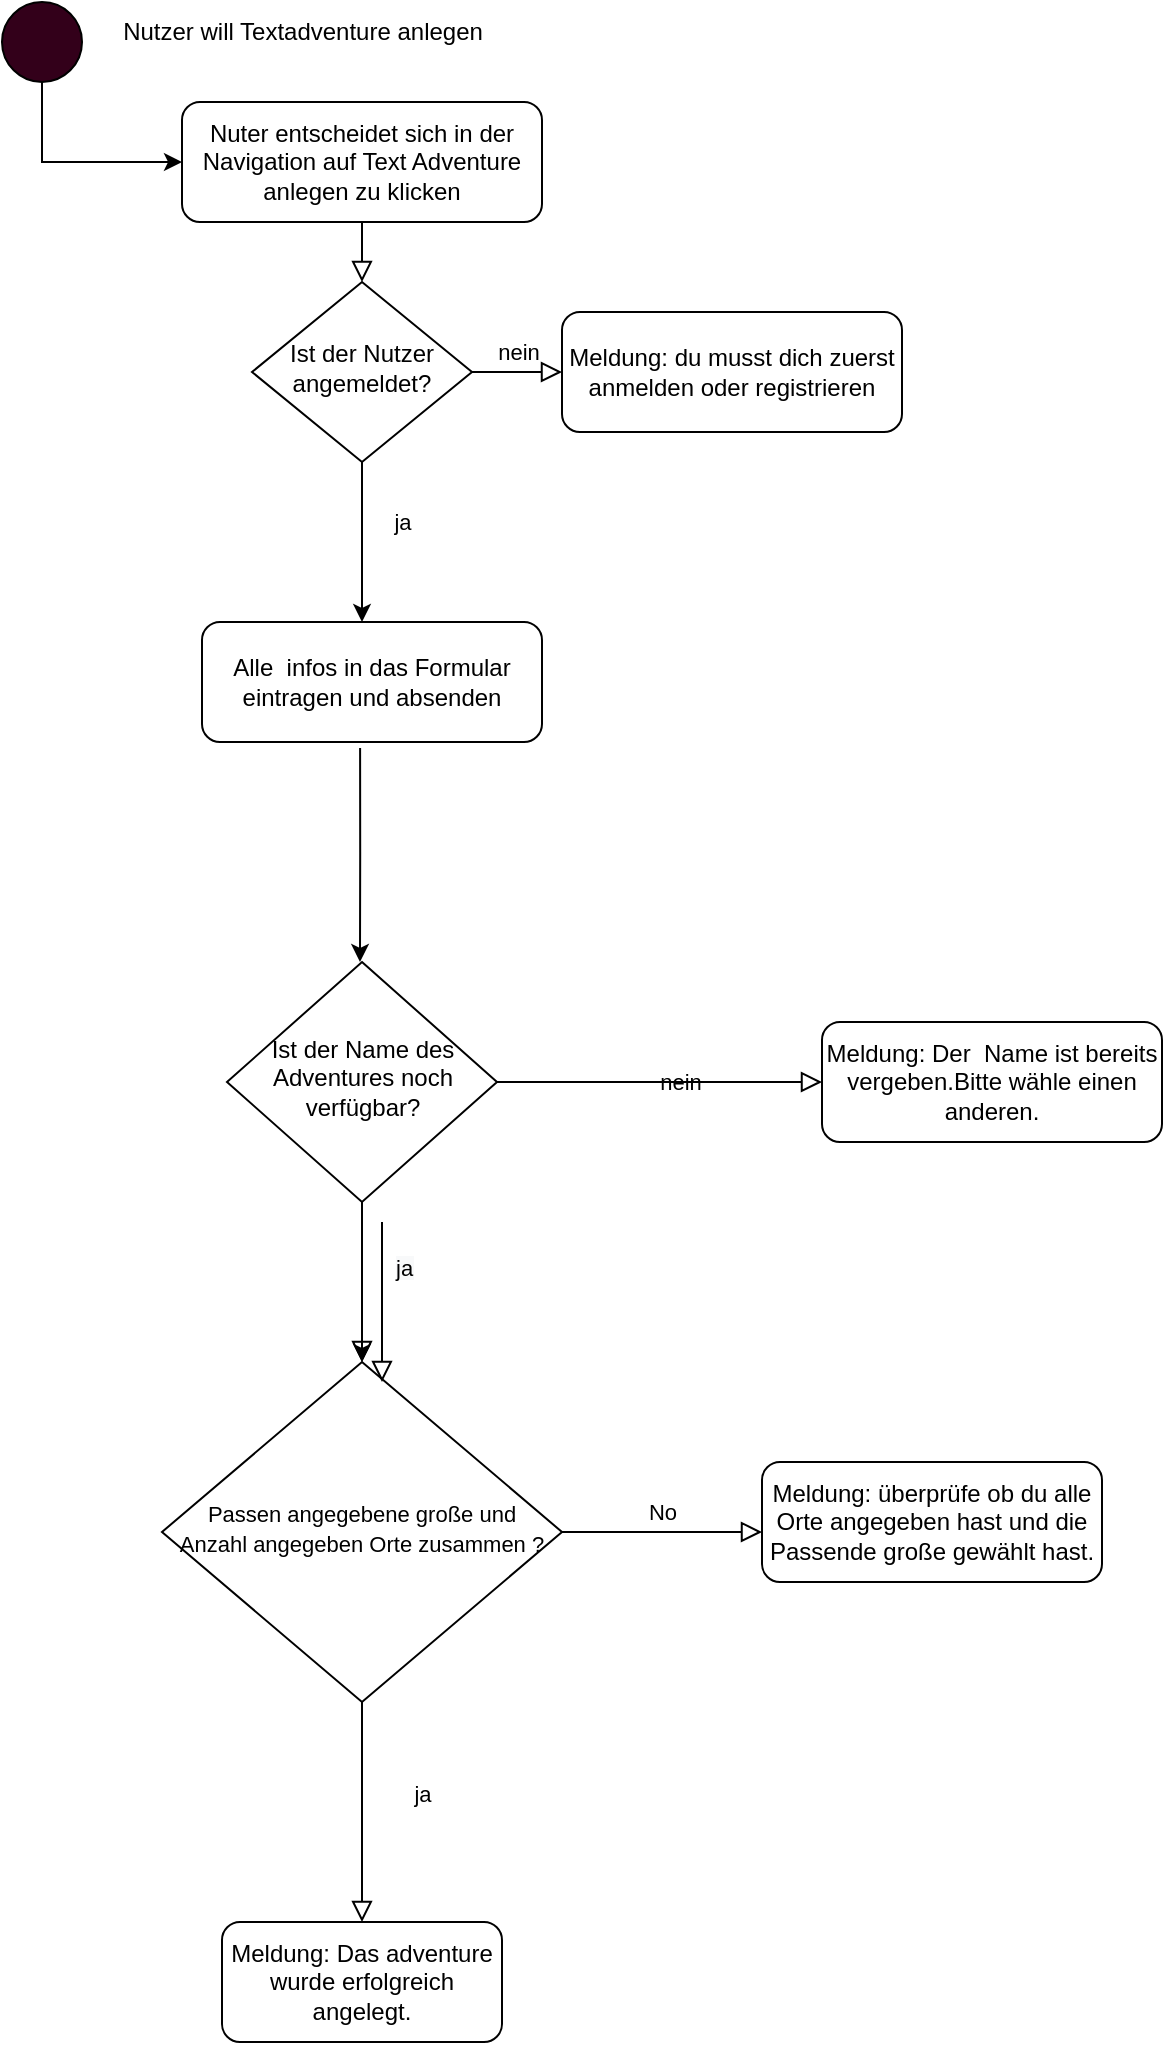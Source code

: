 <mxfile version="20.1.1" type="device"><diagram id="C5RBs43oDa-KdzZeNtuy" name="Page-1"><mxGraphModel dx="782" dy="587" grid="1" gridSize="10" guides="1" tooltips="1" connect="1" arrows="1" fold="1" page="1" pageScale="1" pageWidth="827" pageHeight="1169" math="0" shadow="0"><root><mxCell id="WIyWlLk6GJQsqaUBKTNV-0"/><mxCell id="WIyWlLk6GJQsqaUBKTNV-1" parent="WIyWlLk6GJQsqaUBKTNV-0"/><mxCell id="WIyWlLk6GJQsqaUBKTNV-2" value="" style="rounded=0;html=1;jettySize=auto;orthogonalLoop=1;fontSize=11;endArrow=block;endFill=0;endSize=8;strokeWidth=1;shadow=0;labelBackgroundColor=none;edgeStyle=orthogonalEdgeStyle;" parent="WIyWlLk6GJQsqaUBKTNV-1" source="WIyWlLk6GJQsqaUBKTNV-3" target="WIyWlLk6GJQsqaUBKTNV-6" edge="1"><mxGeometry relative="1" as="geometry"/></mxCell><mxCell id="WIyWlLk6GJQsqaUBKTNV-3" value="Nuter entscheidet sich in der Navigation auf Text Adventure anlegen zu klicken&lt;br&gt;" style="rounded=1;whiteSpace=wrap;html=1;fontSize=12;glass=0;strokeWidth=1;shadow=0;" parent="WIyWlLk6GJQsqaUBKTNV-1" vertex="1"><mxGeometry x="130" y="60" width="180" height="60" as="geometry"/></mxCell><mxCell id="WIyWlLk6GJQsqaUBKTNV-4" value="" style="rounded=0;html=1;jettySize=auto;orthogonalLoop=1;fontSize=11;endArrow=block;endFill=0;endSize=8;strokeWidth=1;shadow=0;labelBackgroundColor=none;edgeStyle=orthogonalEdgeStyle;exitX=0.5;exitY=1;exitDx=0;exitDy=0;" parent="WIyWlLk6GJQsqaUBKTNV-1" source="gPah59gvWqBk2yRu-Vo7-2" target="WIyWlLk6GJQsqaUBKTNV-10" edge="1"><mxGeometry x="-1" y="181" relative="1" as="geometry"><mxPoint x="-161" y="-180" as="offset"/><mxPoint x="280" y="500" as="sourcePoint"/></mxGeometry></mxCell><mxCell id="WIyWlLk6GJQsqaUBKTNV-5" value="nein" style="edgeStyle=orthogonalEdgeStyle;rounded=0;html=1;jettySize=auto;orthogonalLoop=1;fontSize=11;endArrow=block;endFill=0;endSize=8;strokeWidth=1;shadow=0;labelBackgroundColor=none;" parent="WIyWlLk6GJQsqaUBKTNV-1" source="WIyWlLk6GJQsqaUBKTNV-6" target="WIyWlLk6GJQsqaUBKTNV-7" edge="1"><mxGeometry y="10" relative="1" as="geometry"><mxPoint as="offset"/></mxGeometry></mxCell><mxCell id="WIyWlLk6GJQsqaUBKTNV-6" value="Ist der Nutzer angemeldet?" style="rhombus;whiteSpace=wrap;html=1;shadow=0;fontFamily=Helvetica;fontSize=12;align=center;strokeWidth=1;spacing=6;spacingTop=-4;" parent="WIyWlLk6GJQsqaUBKTNV-1" vertex="1"><mxGeometry x="165" y="150" width="110" height="90" as="geometry"/></mxCell><mxCell id="WIyWlLk6GJQsqaUBKTNV-7" value="Meldung: du musst dich zuerst anmelden oder registrieren" style="rounded=1;whiteSpace=wrap;html=1;fontSize=12;glass=0;strokeWidth=1;shadow=0;" parent="WIyWlLk6GJQsqaUBKTNV-1" vertex="1"><mxGeometry x="320" y="165" width="170" height="60" as="geometry"/></mxCell><mxCell id="WIyWlLk6GJQsqaUBKTNV-8" value="ja" style="rounded=0;html=1;jettySize=auto;orthogonalLoop=1;fontSize=11;endArrow=block;endFill=0;endSize=8;strokeWidth=1;shadow=0;labelBackgroundColor=none;edgeStyle=orthogonalEdgeStyle;" parent="WIyWlLk6GJQsqaUBKTNV-1" source="WIyWlLk6GJQsqaUBKTNV-10" target="WIyWlLk6GJQsqaUBKTNV-11" edge="1"><mxGeometry x="-0.167" y="30" relative="1" as="geometry"><mxPoint as="offset"/></mxGeometry></mxCell><mxCell id="WIyWlLk6GJQsqaUBKTNV-9" value="No" style="edgeStyle=orthogonalEdgeStyle;rounded=0;html=1;jettySize=auto;orthogonalLoop=1;fontSize=11;endArrow=block;endFill=0;endSize=8;strokeWidth=1;shadow=0;labelBackgroundColor=none;" parent="WIyWlLk6GJQsqaUBKTNV-1" source="WIyWlLk6GJQsqaUBKTNV-10" target="WIyWlLk6GJQsqaUBKTNV-12" edge="1"><mxGeometry y="10" relative="1" as="geometry"><mxPoint as="offset"/><Array as="points"><mxPoint x="400" y="775"/><mxPoint x="400" y="775"/></Array></mxGeometry></mxCell><mxCell id="WIyWlLk6GJQsqaUBKTNV-10" value="&lt;font style=&quot;font-size: 11px;&quot;&gt;Passen angegebene große und Anzahl angegeben Orte zusammen ?&lt;/font&gt;" style="rhombus;whiteSpace=wrap;html=1;shadow=0;fontFamily=Helvetica;fontSize=12;align=center;strokeWidth=1;spacing=6;spacingTop=-4;" parent="WIyWlLk6GJQsqaUBKTNV-1" vertex="1"><mxGeometry x="120" y="690" width="200" height="170" as="geometry"/></mxCell><mxCell id="WIyWlLk6GJQsqaUBKTNV-11" value="Meldung: Das adventure wurde erfolgreich angelegt." style="rounded=1;whiteSpace=wrap;html=1;fontSize=12;glass=0;strokeWidth=1;shadow=0;" parent="WIyWlLk6GJQsqaUBKTNV-1" vertex="1"><mxGeometry x="150" y="970" width="140" height="60" as="geometry"/></mxCell><mxCell id="WIyWlLk6GJQsqaUBKTNV-12" value="Meldung: überprüfe ob du alle Orte angegeben hast und die Passende große gewählt hast." style="rounded=1;whiteSpace=wrap;html=1;fontSize=12;glass=0;strokeWidth=1;shadow=0;" parent="WIyWlLk6GJQsqaUBKTNV-1" vertex="1"><mxGeometry x="420" y="740" width="170" height="60" as="geometry"/></mxCell><mxCell id="gPah59gvWqBk2yRu-Vo7-0" value="" style="ellipse;whiteSpace=wrap;html=1;aspect=fixed;fillColor=#33001A;" parent="WIyWlLk6GJQsqaUBKTNV-1" vertex="1"><mxGeometry x="40" y="10" width="40" height="40" as="geometry"/></mxCell><mxCell id="gPah59gvWqBk2yRu-Vo7-1" value="Nutzer will Textadventure anlegen&lt;br&gt;" style="text;html=1;align=center;verticalAlign=middle;resizable=0;points=[];autosize=1;strokeColor=none;fillColor=none;" parent="WIyWlLk6GJQsqaUBKTNV-1" vertex="1"><mxGeometry x="90" y="10" width="200" height="30" as="geometry"/></mxCell><mxCell id="gPah59gvWqBk2yRu-Vo7-3" value="" style="edgeStyle=orthogonalEdgeStyle;rounded=0;orthogonalLoop=1;jettySize=auto;html=1;fontSize=11;" parent="WIyWlLk6GJQsqaUBKTNV-1" source="gPah59gvWqBk2yRu-Vo7-2" target="WIyWlLk6GJQsqaUBKTNV-10" edge="1"><mxGeometry relative="1" as="geometry"/></mxCell><mxCell id="gPah59gvWqBk2yRu-Vo7-2" value="Ist der Name des Adventures noch verfügbar?" style="rhombus;whiteSpace=wrap;html=1;shadow=0;fontFamily=Helvetica;fontSize=12;align=center;strokeWidth=1;spacing=6;spacingTop=-4;" parent="WIyWlLk6GJQsqaUBKTNV-1" vertex="1"><mxGeometry x="152.5" y="490" width="135" height="120" as="geometry"/></mxCell><mxCell id="gPah59gvWqBk2yRu-Vo7-4" value="nein" style="edgeStyle=orthogonalEdgeStyle;rounded=0;html=1;jettySize=auto;orthogonalLoop=1;fontSize=11;endArrow=block;endFill=0;endSize=8;strokeWidth=1;shadow=0;labelBackgroundColor=none;exitX=1;exitY=0.5;exitDx=0;exitDy=0;entryX=0;entryY=0.5;entryDx=0;entryDy=0;" parent="WIyWlLk6GJQsqaUBKTNV-1" source="gPah59gvWqBk2yRu-Vo7-2" edge="1"><mxGeometry y="10" relative="1" as="geometry"><mxPoint as="offset"/><mxPoint x="285" y="390" as="sourcePoint"/><mxPoint x="450" y="550" as="targetPoint"/></mxGeometry></mxCell><mxCell id="gPah59gvWqBk2yRu-Vo7-5" value="Meldung: Der &amp;nbsp;Name ist bereits vergeben.Bitte wähle einen anderen." style="rounded=1;whiteSpace=wrap;html=1;fontSize=12;glass=0;strokeWidth=1;shadow=0;" parent="WIyWlLk6GJQsqaUBKTNV-1" vertex="1"><mxGeometry x="450" y="520" width="170" height="60" as="geometry"/></mxCell><mxCell id="gPah59gvWqBk2yRu-Vo7-6" value="" style="edgeStyle=orthogonalEdgeStyle;rounded=0;orthogonalLoop=1;jettySize=auto;html=1;fontSize=11;exitX=0.5;exitY=1;exitDx=0;exitDy=0;" parent="WIyWlLk6GJQsqaUBKTNV-1" source="WIyWlLk6GJQsqaUBKTNV-6" edge="1"><mxGeometry relative="1" as="geometry"><mxPoint x="230" y="450" as="sourcePoint"/><mxPoint x="220" y="320" as="targetPoint"/></mxGeometry></mxCell><mxCell id="gPah59gvWqBk2yRu-Vo7-8" value="&lt;span style=&quot;caret-color: rgb(0, 0, 0); color: rgb(0, 0, 0); font-family: Helvetica; font-size: 11px; font-style: normal; font-variant-caps: normal; font-weight: normal; letter-spacing: normal; text-align: center; text-indent: 0px; text-transform: none; word-spacing: 0px; -webkit-text-stroke-width: 0px; background-color: rgb(248, 249, 250); text-decoration: none; float: none; display: inline !important;&quot;&gt;ja&lt;/span&gt;" style="text;whiteSpace=wrap;html=1;fontSize=11;" parent="WIyWlLk6GJQsqaUBKTNV-1" vertex="1"><mxGeometry x="235" y="630" width="40" height="40" as="geometry"/></mxCell><mxCell id="gPah59gvWqBk2yRu-Vo7-9" value="Alle &amp;nbsp;infos in das Formular eintragen und absenden" style="rounded=1;whiteSpace=wrap;html=1;fontSize=12;glass=0;strokeWidth=1;shadow=0;" parent="WIyWlLk6GJQsqaUBKTNV-1" vertex="1"><mxGeometry x="140" y="320" width="170" height="60" as="geometry"/></mxCell><mxCell id="gPah59gvWqBk2yRu-Vo7-10" value="" style="edgeStyle=orthogonalEdgeStyle;rounded=0;orthogonalLoop=1;jettySize=auto;html=1;fontSize=11;exitX=0.465;exitY=1.05;exitDx=0;exitDy=0;exitPerimeter=0;" parent="WIyWlLk6GJQsqaUBKTNV-1" source="gPah59gvWqBk2yRu-Vo7-9" edge="1"><mxGeometry relative="1" as="geometry"><mxPoint x="230" y="250" as="sourcePoint"/><mxPoint x="219" y="490" as="targetPoint"/></mxGeometry></mxCell><mxCell id="gPah59gvWqBk2yRu-Vo7-11" value="ja" style="rounded=0;html=1;jettySize=auto;orthogonalLoop=1;fontSize=11;endArrow=block;endFill=0;endSize=8;strokeWidth=1;shadow=0;labelBackgroundColor=none;edgeStyle=orthogonalEdgeStyle;exitX=0.5;exitY=1;exitDx=0;exitDy=0;" parent="WIyWlLk6GJQsqaUBKTNV-1" edge="1"><mxGeometry x="-1" y="350" relative="1" as="geometry"><mxPoint x="-340" y="-350" as="offset"/><mxPoint x="230" y="620" as="sourcePoint"/><mxPoint x="230" y="700" as="targetPoint"/></mxGeometry></mxCell><mxCell id="gPah59gvWqBk2yRu-Vo7-13" value="" style="edgeStyle=orthogonalEdgeStyle;rounded=0;orthogonalLoop=1;jettySize=auto;html=1;fontSize=11;exitX=0.5;exitY=1;exitDx=0;exitDy=0;entryX=0;entryY=0.5;entryDx=0;entryDy=0;" parent="WIyWlLk6GJQsqaUBKTNV-1" source="gPah59gvWqBk2yRu-Vo7-0" target="WIyWlLk6GJQsqaUBKTNV-3" edge="1"><mxGeometry relative="1" as="geometry"><mxPoint x="230" y="250" as="sourcePoint"/><mxPoint x="230" y="330" as="targetPoint"/></mxGeometry></mxCell></root></mxGraphModel></diagram></mxfile>